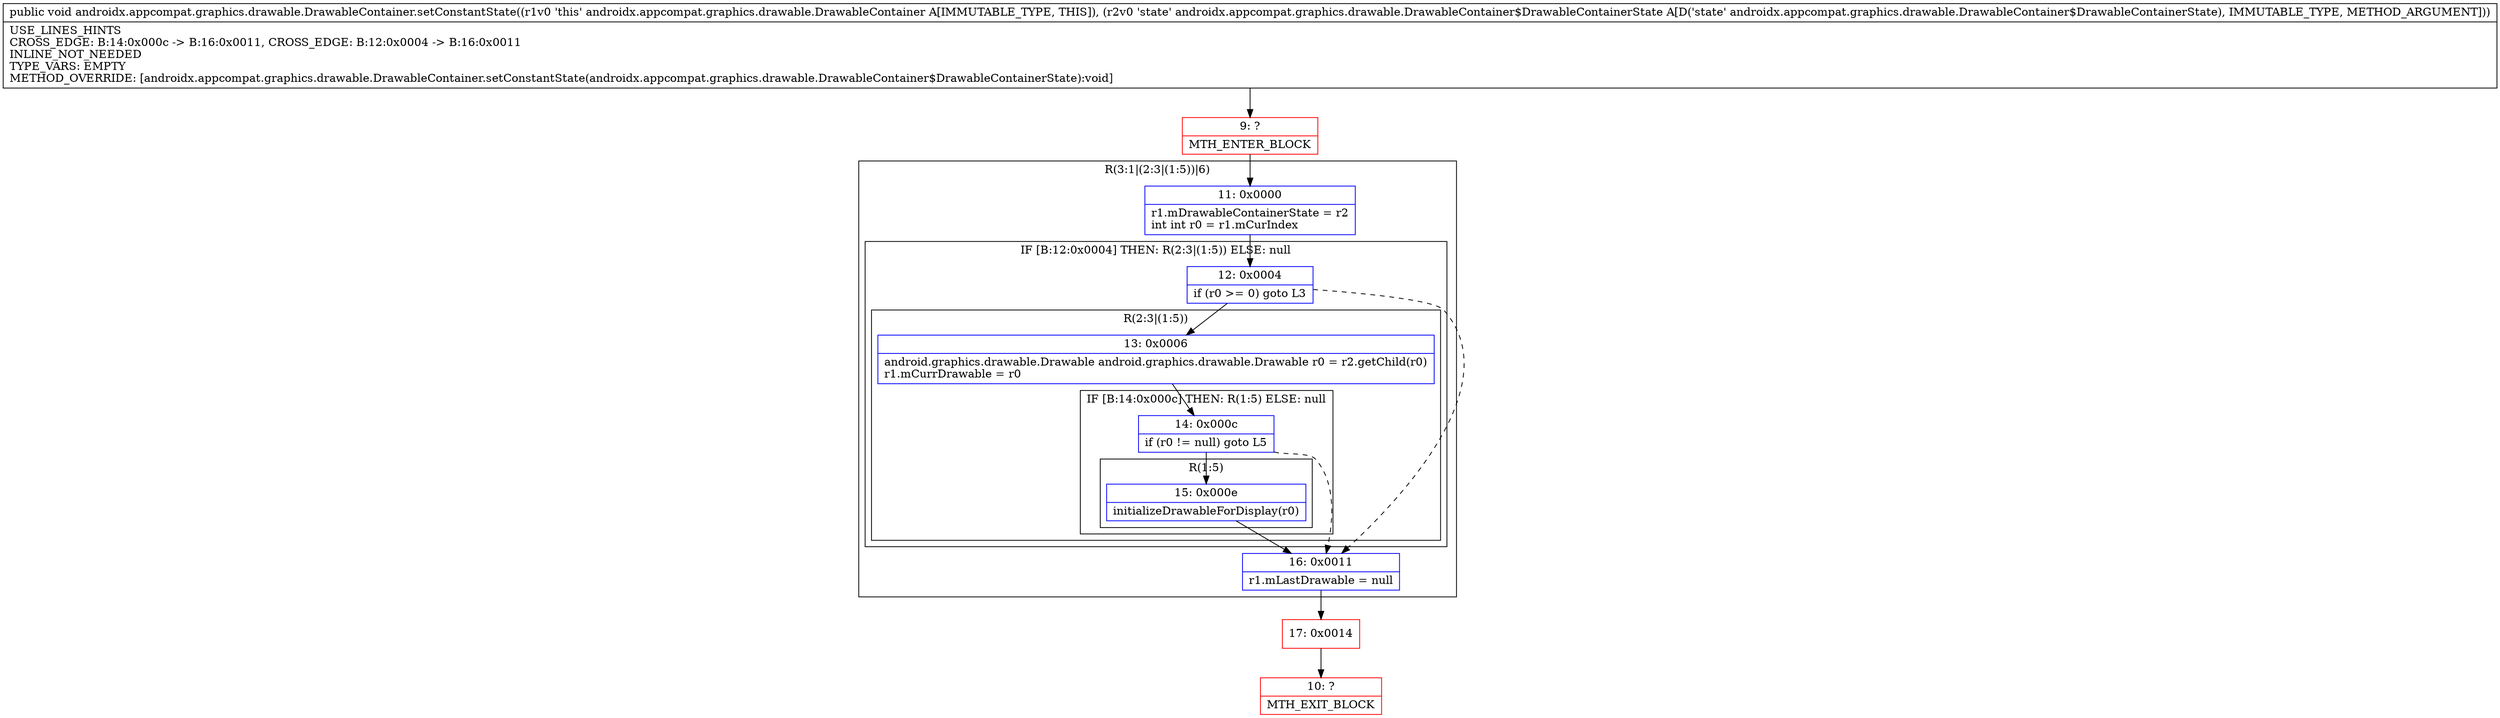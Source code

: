digraph "CFG forandroidx.appcompat.graphics.drawable.DrawableContainer.setConstantState(Landroidx\/appcompat\/graphics\/drawable\/DrawableContainer$DrawableContainerState;)V" {
subgraph cluster_Region_724189423 {
label = "R(3:1|(2:3|(1:5))|6)";
node [shape=record,color=blue];
Node_11 [shape=record,label="{11\:\ 0x0000|r1.mDrawableContainerState = r2\lint int r0 = r1.mCurIndex\l}"];
subgraph cluster_IfRegion_843992035 {
label = "IF [B:12:0x0004] THEN: R(2:3|(1:5)) ELSE: null";
node [shape=record,color=blue];
Node_12 [shape=record,label="{12\:\ 0x0004|if (r0 \>= 0) goto L3\l}"];
subgraph cluster_Region_1834163226 {
label = "R(2:3|(1:5))";
node [shape=record,color=blue];
Node_13 [shape=record,label="{13\:\ 0x0006|android.graphics.drawable.Drawable android.graphics.drawable.Drawable r0 = r2.getChild(r0)\lr1.mCurrDrawable = r0\l}"];
subgraph cluster_IfRegion_114158421 {
label = "IF [B:14:0x000c] THEN: R(1:5) ELSE: null";
node [shape=record,color=blue];
Node_14 [shape=record,label="{14\:\ 0x000c|if (r0 != null) goto L5\l}"];
subgraph cluster_Region_2132405851 {
label = "R(1:5)";
node [shape=record,color=blue];
Node_15 [shape=record,label="{15\:\ 0x000e|initializeDrawableForDisplay(r0)\l}"];
}
}
}
}
Node_16 [shape=record,label="{16\:\ 0x0011|r1.mLastDrawable = null\l}"];
}
Node_9 [shape=record,color=red,label="{9\:\ ?|MTH_ENTER_BLOCK\l}"];
Node_17 [shape=record,color=red,label="{17\:\ 0x0014}"];
Node_10 [shape=record,color=red,label="{10\:\ ?|MTH_EXIT_BLOCK\l}"];
MethodNode[shape=record,label="{public void androidx.appcompat.graphics.drawable.DrawableContainer.setConstantState((r1v0 'this' androidx.appcompat.graphics.drawable.DrawableContainer A[IMMUTABLE_TYPE, THIS]), (r2v0 'state' androidx.appcompat.graphics.drawable.DrawableContainer$DrawableContainerState A[D('state' androidx.appcompat.graphics.drawable.DrawableContainer$DrawableContainerState), IMMUTABLE_TYPE, METHOD_ARGUMENT]))  | USE_LINES_HINTS\lCROSS_EDGE: B:14:0x000c \-\> B:16:0x0011, CROSS_EDGE: B:12:0x0004 \-\> B:16:0x0011\lINLINE_NOT_NEEDED\lTYPE_VARS: EMPTY\lMETHOD_OVERRIDE: [androidx.appcompat.graphics.drawable.DrawableContainer.setConstantState(androidx.appcompat.graphics.drawable.DrawableContainer$DrawableContainerState):void]\l}"];
MethodNode -> Node_9;Node_11 -> Node_12;
Node_12 -> Node_13;
Node_12 -> Node_16[style=dashed];
Node_13 -> Node_14;
Node_14 -> Node_15;
Node_14 -> Node_16[style=dashed];
Node_15 -> Node_16;
Node_16 -> Node_17;
Node_9 -> Node_11;
Node_17 -> Node_10;
}

